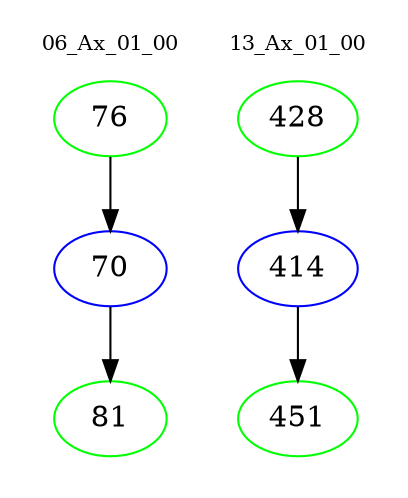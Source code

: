 digraph{
subgraph cluster_0 {
color = white
label = "06_Ax_01_00";
fontsize=10;
T0_76 [label="76", color="green"]
T0_76 -> T0_70 [color="black"]
T0_70 [label="70", color="blue"]
T0_70 -> T0_81 [color="black"]
T0_81 [label="81", color="green"]
}
subgraph cluster_1 {
color = white
label = "13_Ax_01_00";
fontsize=10;
T1_428 [label="428", color="green"]
T1_428 -> T1_414 [color="black"]
T1_414 [label="414", color="blue"]
T1_414 -> T1_451 [color="black"]
T1_451 [label="451", color="green"]
}
}
